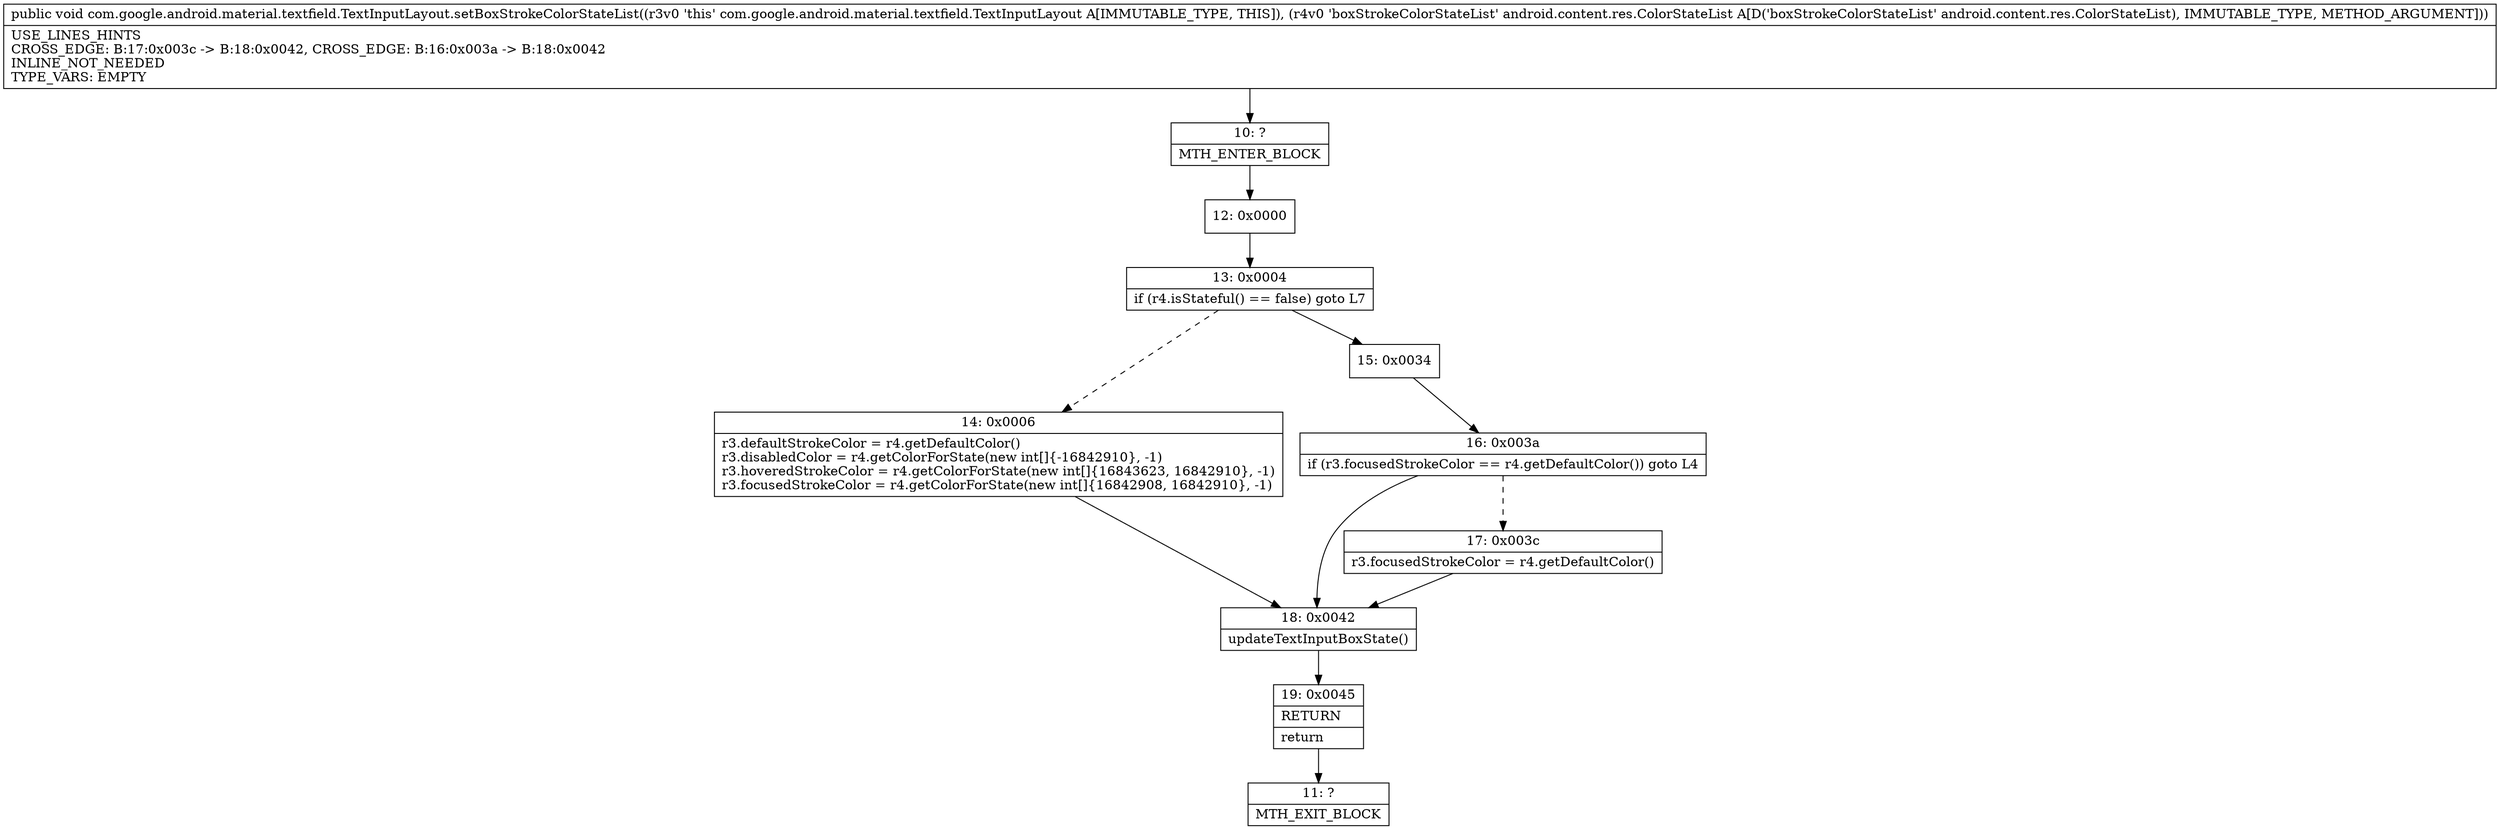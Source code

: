 digraph "CFG forcom.google.android.material.textfield.TextInputLayout.setBoxStrokeColorStateList(Landroid\/content\/res\/ColorStateList;)V" {
Node_10 [shape=record,label="{10\:\ ?|MTH_ENTER_BLOCK\l}"];
Node_12 [shape=record,label="{12\:\ 0x0000}"];
Node_13 [shape=record,label="{13\:\ 0x0004|if (r4.isStateful() == false) goto L7\l}"];
Node_14 [shape=record,label="{14\:\ 0x0006|r3.defaultStrokeColor = r4.getDefaultColor()\lr3.disabledColor = r4.getColorForState(new int[]\{\-16842910\}, \-1)\lr3.hoveredStrokeColor = r4.getColorForState(new int[]\{16843623, 16842910\}, \-1)\lr3.focusedStrokeColor = r4.getColorForState(new int[]\{16842908, 16842910\}, \-1)\l}"];
Node_18 [shape=record,label="{18\:\ 0x0042|updateTextInputBoxState()\l}"];
Node_19 [shape=record,label="{19\:\ 0x0045|RETURN\l|return\l}"];
Node_11 [shape=record,label="{11\:\ ?|MTH_EXIT_BLOCK\l}"];
Node_15 [shape=record,label="{15\:\ 0x0034}"];
Node_16 [shape=record,label="{16\:\ 0x003a|if (r3.focusedStrokeColor == r4.getDefaultColor()) goto L4\l}"];
Node_17 [shape=record,label="{17\:\ 0x003c|r3.focusedStrokeColor = r4.getDefaultColor()\l}"];
MethodNode[shape=record,label="{public void com.google.android.material.textfield.TextInputLayout.setBoxStrokeColorStateList((r3v0 'this' com.google.android.material.textfield.TextInputLayout A[IMMUTABLE_TYPE, THIS]), (r4v0 'boxStrokeColorStateList' android.content.res.ColorStateList A[D('boxStrokeColorStateList' android.content.res.ColorStateList), IMMUTABLE_TYPE, METHOD_ARGUMENT]))  | USE_LINES_HINTS\lCROSS_EDGE: B:17:0x003c \-\> B:18:0x0042, CROSS_EDGE: B:16:0x003a \-\> B:18:0x0042\lINLINE_NOT_NEEDED\lTYPE_VARS: EMPTY\l}"];
MethodNode -> Node_10;Node_10 -> Node_12;
Node_12 -> Node_13;
Node_13 -> Node_14[style=dashed];
Node_13 -> Node_15;
Node_14 -> Node_18;
Node_18 -> Node_19;
Node_19 -> Node_11;
Node_15 -> Node_16;
Node_16 -> Node_17[style=dashed];
Node_16 -> Node_18;
Node_17 -> Node_18;
}


